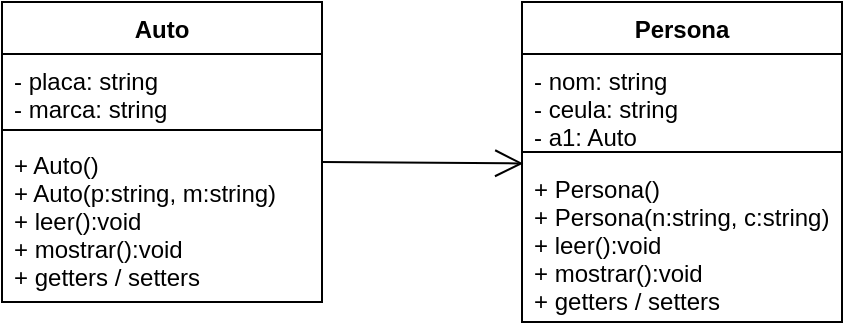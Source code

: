 <mxfile version="16.2.6" type="device"><diagram id="klZ_SRD0H5pFvWMpZqpc" name="Page-1"><mxGraphModel dx="813" dy="421" grid="1" gridSize="10" guides="1" tooltips="1" connect="1" arrows="1" fold="1" page="1" pageScale="1" pageWidth="827" pageHeight="1169" math="0" shadow="0"><root><mxCell id="0"/><mxCell id="1" parent="0"/><mxCell id="2r3dvorq4XN20E9YwpUd-1" value="Persona" style="swimlane;fontStyle=1;align=center;verticalAlign=top;childLayout=stackLayout;horizontal=1;startSize=26;horizontalStack=0;resizeParent=1;resizeParentMax=0;resizeLast=0;collapsible=1;marginBottom=0;" parent="1" vertex="1"><mxGeometry x="400" y="200" width="160" height="160" as="geometry"/></mxCell><mxCell id="2r3dvorq4XN20E9YwpUd-2" value="- nom: string&#10;- ceula: string&#10;- a1: Auto" style="text;strokeColor=none;fillColor=none;align=left;verticalAlign=top;spacingLeft=4;spacingRight=4;overflow=hidden;rotatable=0;points=[[0,0.5],[1,0.5]];portConstraint=eastwest;" parent="2r3dvorq4XN20E9YwpUd-1" vertex="1"><mxGeometry y="26" width="160" height="44" as="geometry"/></mxCell><mxCell id="2r3dvorq4XN20E9YwpUd-3" value="" style="line;strokeWidth=1;fillColor=none;align=left;verticalAlign=middle;spacingTop=-1;spacingLeft=3;spacingRight=3;rotatable=0;labelPosition=right;points=[];portConstraint=eastwest;" parent="2r3dvorq4XN20E9YwpUd-1" vertex="1"><mxGeometry y="70" width="160" height="10" as="geometry"/></mxCell><mxCell id="2r3dvorq4XN20E9YwpUd-4" value="+ Persona()&#10;+ Persona(n:string, c:string)&#10;+ leer():void&#10;+ mostrar():void&#10;+ getters / setters" style="text;strokeColor=none;fillColor=none;align=left;verticalAlign=top;spacingLeft=4;spacingRight=4;overflow=hidden;rotatable=0;points=[[0,0.5],[1,0.5]];portConstraint=eastwest;" parent="2r3dvorq4XN20E9YwpUd-1" vertex="1"><mxGeometry y="80" width="160" height="80" as="geometry"/></mxCell><mxCell id="2r3dvorq4XN20E9YwpUd-5" value="Auto" style="swimlane;fontStyle=1;align=center;verticalAlign=top;childLayout=stackLayout;horizontal=1;startSize=26;horizontalStack=0;resizeParent=1;resizeParentMax=0;resizeLast=0;collapsible=1;marginBottom=0;" parent="1" vertex="1"><mxGeometry x="140" y="200" width="160" height="150" as="geometry"/></mxCell><mxCell id="2r3dvorq4XN20E9YwpUd-6" value="- placa: string&#10;- marca: string" style="text;strokeColor=none;fillColor=none;align=left;verticalAlign=top;spacingLeft=4;spacingRight=4;overflow=hidden;rotatable=0;points=[[0,0.5],[1,0.5]];portConstraint=eastwest;" parent="2r3dvorq4XN20E9YwpUd-5" vertex="1"><mxGeometry y="26" width="160" height="34" as="geometry"/></mxCell><mxCell id="2r3dvorq4XN20E9YwpUd-7" value="" style="line;strokeWidth=1;fillColor=none;align=left;verticalAlign=middle;spacingTop=-1;spacingLeft=3;spacingRight=3;rotatable=0;labelPosition=right;points=[];portConstraint=eastwest;" parent="2r3dvorq4XN20E9YwpUd-5" vertex="1"><mxGeometry y="60" width="160" height="8" as="geometry"/></mxCell><mxCell id="2r3dvorq4XN20E9YwpUd-8" value="+ Auto()&#10;+ Auto(p:string, m:string)&#10;+ leer():void&#10;+ mostrar():void&#10;+ getters / setters" style="text;strokeColor=none;fillColor=none;align=left;verticalAlign=top;spacingLeft=4;spacingRight=4;overflow=hidden;rotatable=0;points=[[0,0.5],[1,0.5]];portConstraint=eastwest;" parent="2r3dvorq4XN20E9YwpUd-5" vertex="1"><mxGeometry y="68" width="160" height="82" as="geometry"/></mxCell><mxCell id="2r3dvorq4XN20E9YwpUd-10" value="" style="endArrow=open;endFill=1;endSize=12;html=1;rounded=0;entryX=0.004;entryY=0.009;entryDx=0;entryDy=0;entryPerimeter=0;" parent="1" target="2r3dvorq4XN20E9YwpUd-4" edge="1"><mxGeometry width="160" relative="1" as="geometry"><mxPoint x="300" y="280" as="sourcePoint"/><mxPoint x="460" y="280" as="targetPoint"/></mxGeometry></mxCell></root></mxGraphModel></diagram></mxfile>
